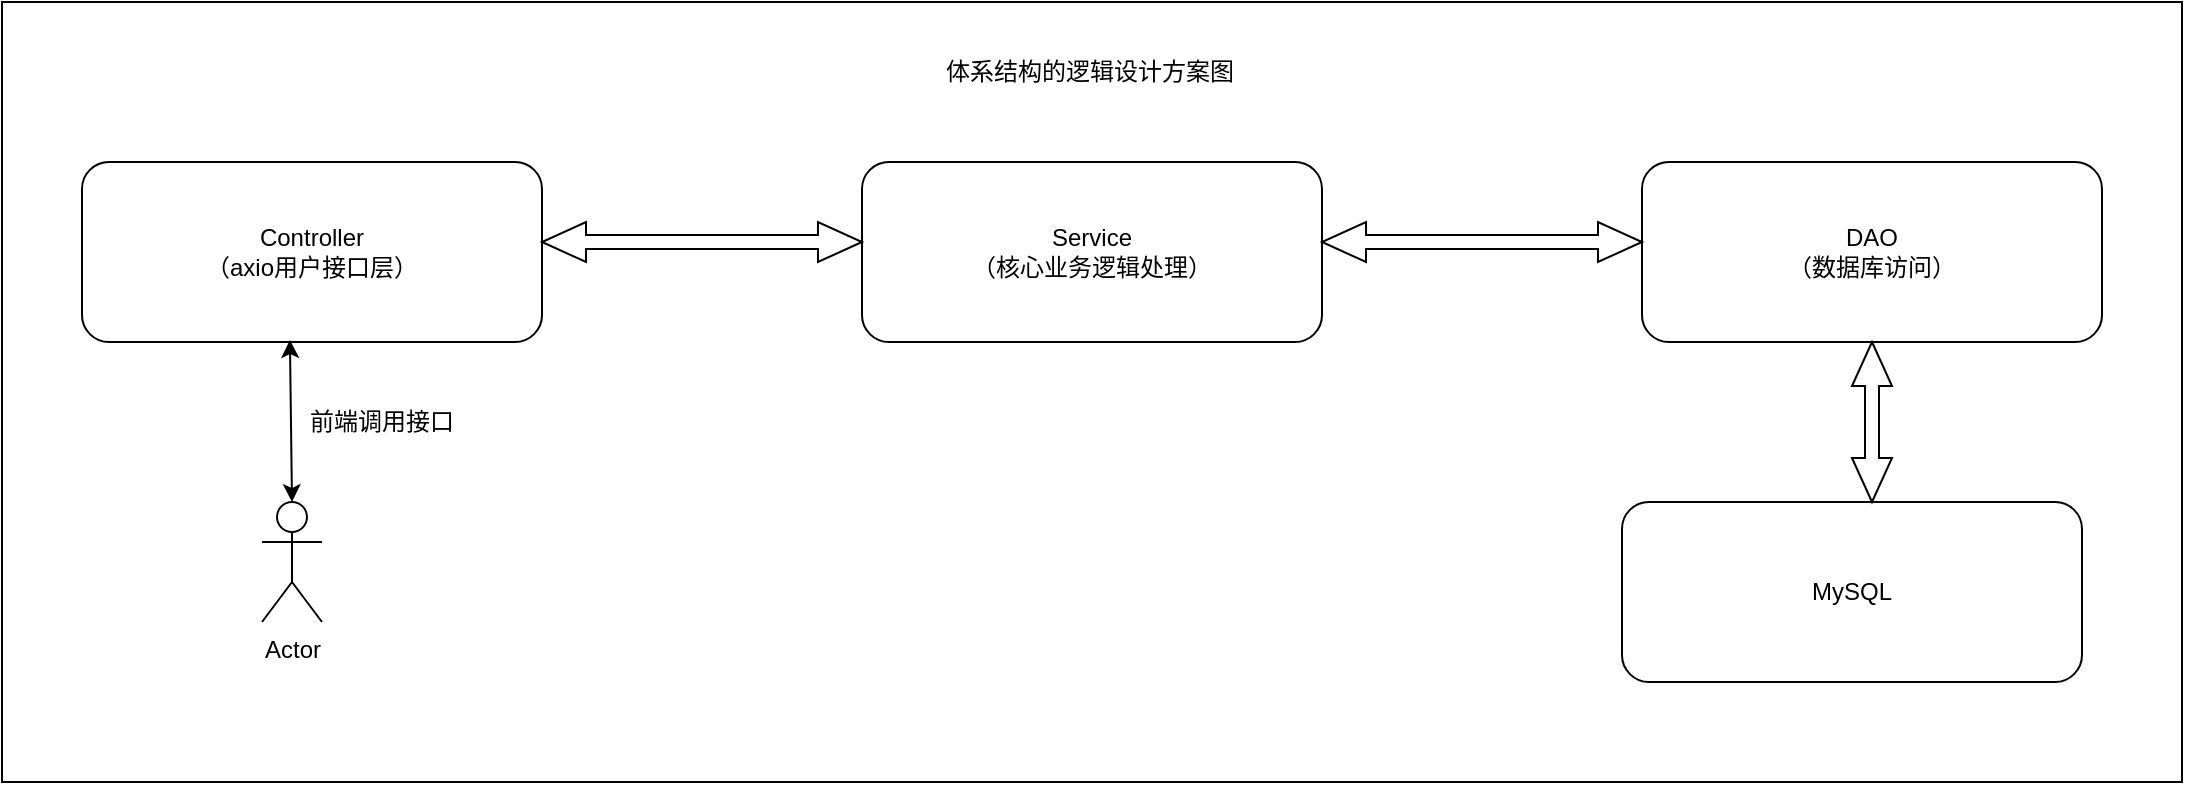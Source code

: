 <mxfile version="26.1.1">
  <diagram name="第 1 页" id="CnoPUEgVfkvRUzwycw_W">
    <mxGraphModel dx="2165" dy="812" grid="1" gridSize="10" guides="1" tooltips="1" connect="1" arrows="1" fold="1" page="1" pageScale="1" pageWidth="827" pageHeight="1169" math="0" shadow="0">
      <root>
        <mxCell id="0" />
        <mxCell id="1" parent="0" />
        <mxCell id="IWllaKrl0WF6QZfQ6tQY-1" value="" style="rounded=0;whiteSpace=wrap;html=1;" vertex="1" parent="1">
          <mxGeometry x="-130" y="100" width="1090" height="390" as="geometry" />
        </mxCell>
        <mxCell id="IWllaKrl0WF6QZfQ6tQY-2" value="Controller&lt;div&gt;（axio用户接口层）&lt;/div&gt;" style="rounded=1;whiteSpace=wrap;html=1;" vertex="1" parent="1">
          <mxGeometry x="-90" y="180" width="230" height="90" as="geometry" />
        </mxCell>
        <mxCell id="IWllaKrl0WF6QZfQ6tQY-4" value="Service&lt;div&gt;（核心业务逻辑处理）&lt;/div&gt;" style="rounded=1;whiteSpace=wrap;html=1;" vertex="1" parent="1">
          <mxGeometry x="300" y="180" width="230" height="90" as="geometry" />
        </mxCell>
        <mxCell id="IWllaKrl0WF6QZfQ6tQY-5" value="DAO&lt;div&gt;（数据库访问）&lt;/div&gt;" style="rounded=1;whiteSpace=wrap;html=1;" vertex="1" parent="1">
          <mxGeometry x="690" y="180" width="230" height="90" as="geometry" />
        </mxCell>
        <mxCell id="IWllaKrl0WF6QZfQ6tQY-6" value="MySQL" style="rounded=1;whiteSpace=wrap;html=1;" vertex="1" parent="1">
          <mxGeometry x="680" y="350" width="230" height="90" as="geometry" />
        </mxCell>
        <mxCell id="IWllaKrl0WF6QZfQ6tQY-7" value="Actor" style="shape=umlActor;verticalLabelPosition=bottom;verticalAlign=top;html=1;outlineConnect=0;" vertex="1" parent="1">
          <mxGeometry y="350" width="30" height="60" as="geometry" />
        </mxCell>
        <mxCell id="IWllaKrl0WF6QZfQ6tQY-8" value="体系结构的逻辑设计方案图" style="text;html=1;align=center;verticalAlign=middle;whiteSpace=wrap;rounded=0;" vertex="1" parent="1">
          <mxGeometry x="289" y="120" width="250" height="30" as="geometry" />
        </mxCell>
        <mxCell id="IWllaKrl0WF6QZfQ6tQY-10" value="" style="html=1;shadow=0;dashed=0;align=center;verticalAlign=middle;shape=mxgraph.arrows2.twoWayArrow;dy=0.65;dx=22;" vertex="1" parent="1">
          <mxGeometry x="140" y="210" width="160" height="20" as="geometry" />
        </mxCell>
        <mxCell id="IWllaKrl0WF6QZfQ6tQY-11" value="" style="html=1;shadow=0;dashed=0;align=center;verticalAlign=middle;shape=mxgraph.arrows2.twoWayArrow;dy=0.65;dx=22;" vertex="1" parent="1">
          <mxGeometry x="530" y="210" width="160" height="20" as="geometry" />
        </mxCell>
        <mxCell id="IWllaKrl0WF6QZfQ6tQY-12" value="" style="html=1;shadow=0;dashed=0;align=center;verticalAlign=middle;shape=mxgraph.arrows2.twoWayArrow;dy=0.65;dx=22;rotation=90;" vertex="1" parent="1">
          <mxGeometry x="765" y="300" width="80" height="20" as="geometry" />
        </mxCell>
        <mxCell id="IWllaKrl0WF6QZfQ6tQY-14" value="" style="endArrow=classic;startArrow=classic;html=1;rounded=0;entryX=0.452;entryY=0.989;entryDx=0;entryDy=0;exitX=0.5;exitY=0;exitDx=0;exitDy=0;exitPerimeter=0;entryPerimeter=0;" edge="1" parent="1" source="IWllaKrl0WF6QZfQ6tQY-7" target="IWllaKrl0WF6QZfQ6tQY-2">
          <mxGeometry width="50" height="50" relative="1" as="geometry">
            <mxPoint x="-10" y="335" as="sourcePoint" />
            <mxPoint x="40" y="285" as="targetPoint" />
          </mxGeometry>
        </mxCell>
        <mxCell id="IWllaKrl0WF6QZfQ6tQY-17" value="前端调用接口" style="text;html=1;align=center;verticalAlign=middle;whiteSpace=wrap;rounded=0;" vertex="1" parent="1">
          <mxGeometry x="20" y="295" width="80" height="30" as="geometry" />
        </mxCell>
      </root>
    </mxGraphModel>
  </diagram>
</mxfile>
